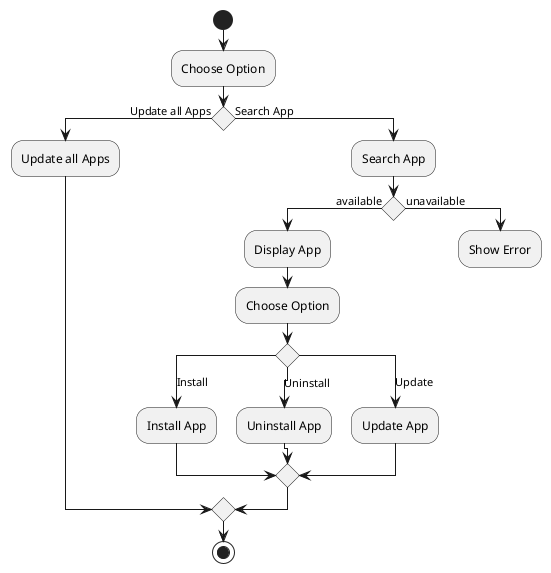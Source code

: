 @startuml

start

:Choose Option;
if () is (Update all Apps) then
  :Update all Apps;
else (Search App)
    :Search App;

    if () then (available)
        :Display App;
        :Choose Option;
        switch ()
        case (Install)
        :Install App;
        case (Uninstall)
        :Uninstall App;
        case (Update)
        :Update App;
        endswitch
    else (unavailable)
        :Show Error;
        detach
    endif
endif

stop

@enduml